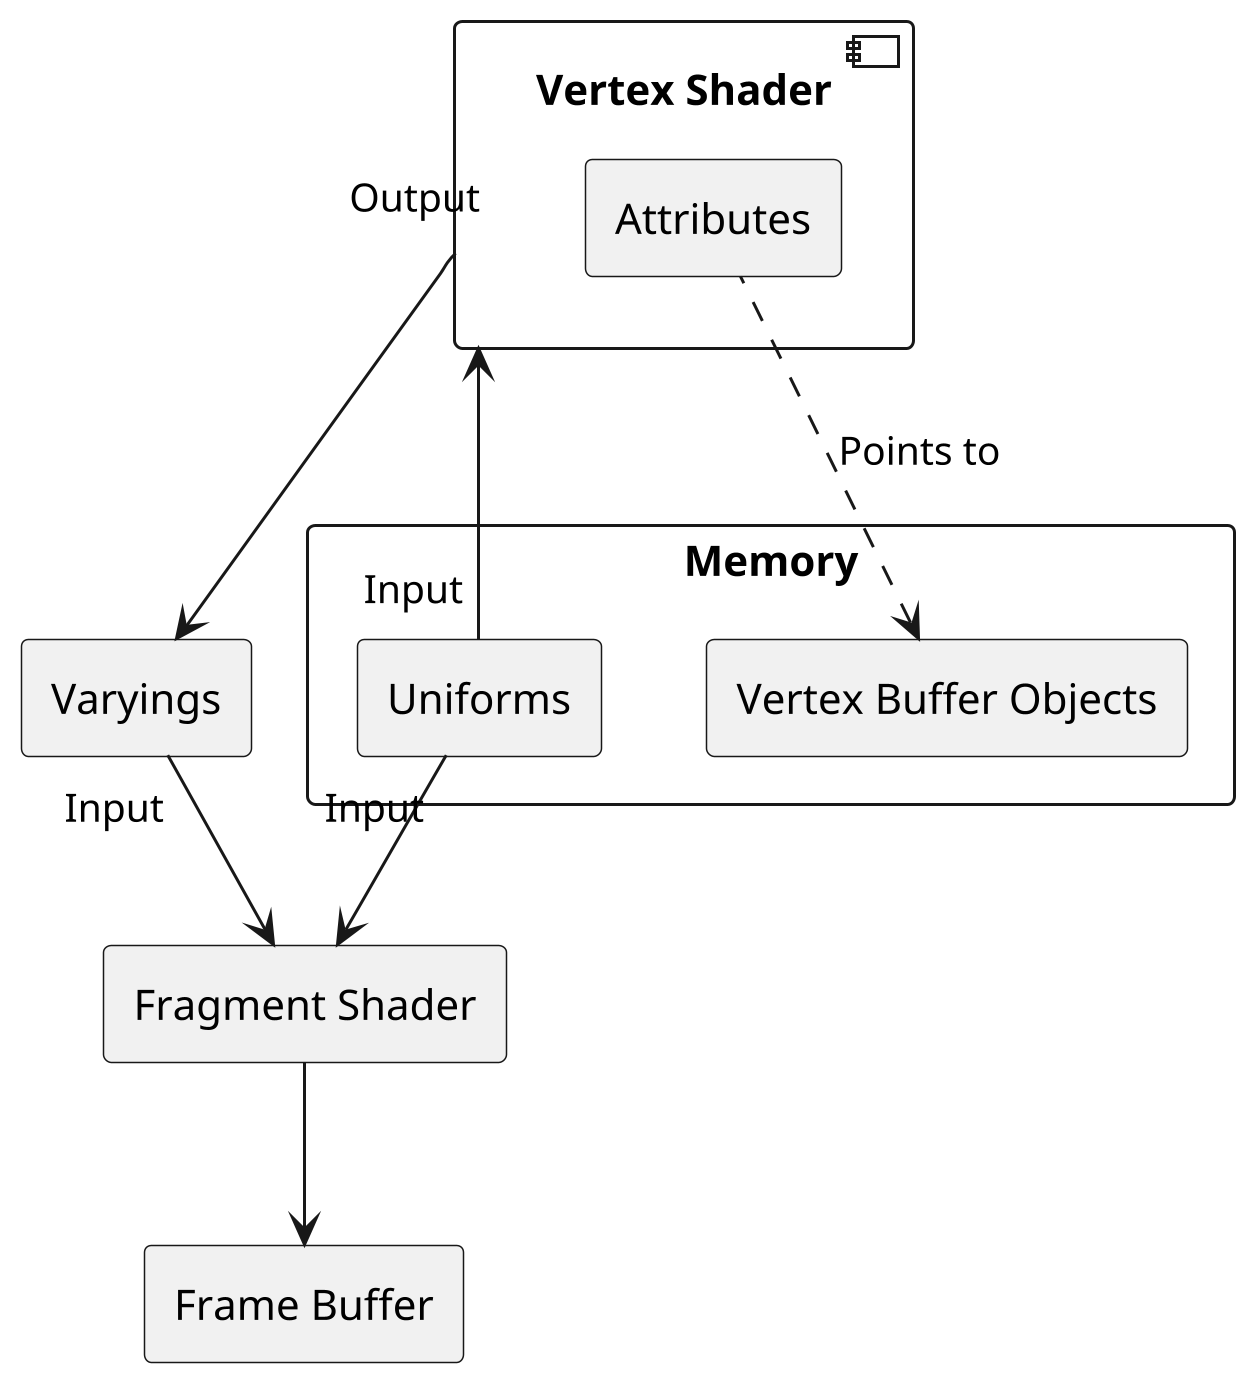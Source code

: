 @startuml webgl_pipeline

scale 3

component "Vertex Shader" as vs{
rectangle Attributes
}

rectangle Memory{
    rectangle "Vertex Buffer Objects" as vbo
    rectangle Uniforms
}

rectangle Varyings
rectangle "Fragment Shader" as fs
rectangle "Frame Buffer" as fb

vbo <.. Attributes :Points to
vs <-- "Input" Uniforms
Uniforms "Input" --> fs


vs  "Output" -->  Varyings 
Varyings "Input" --> fs 

fs --> fb

@enduml
